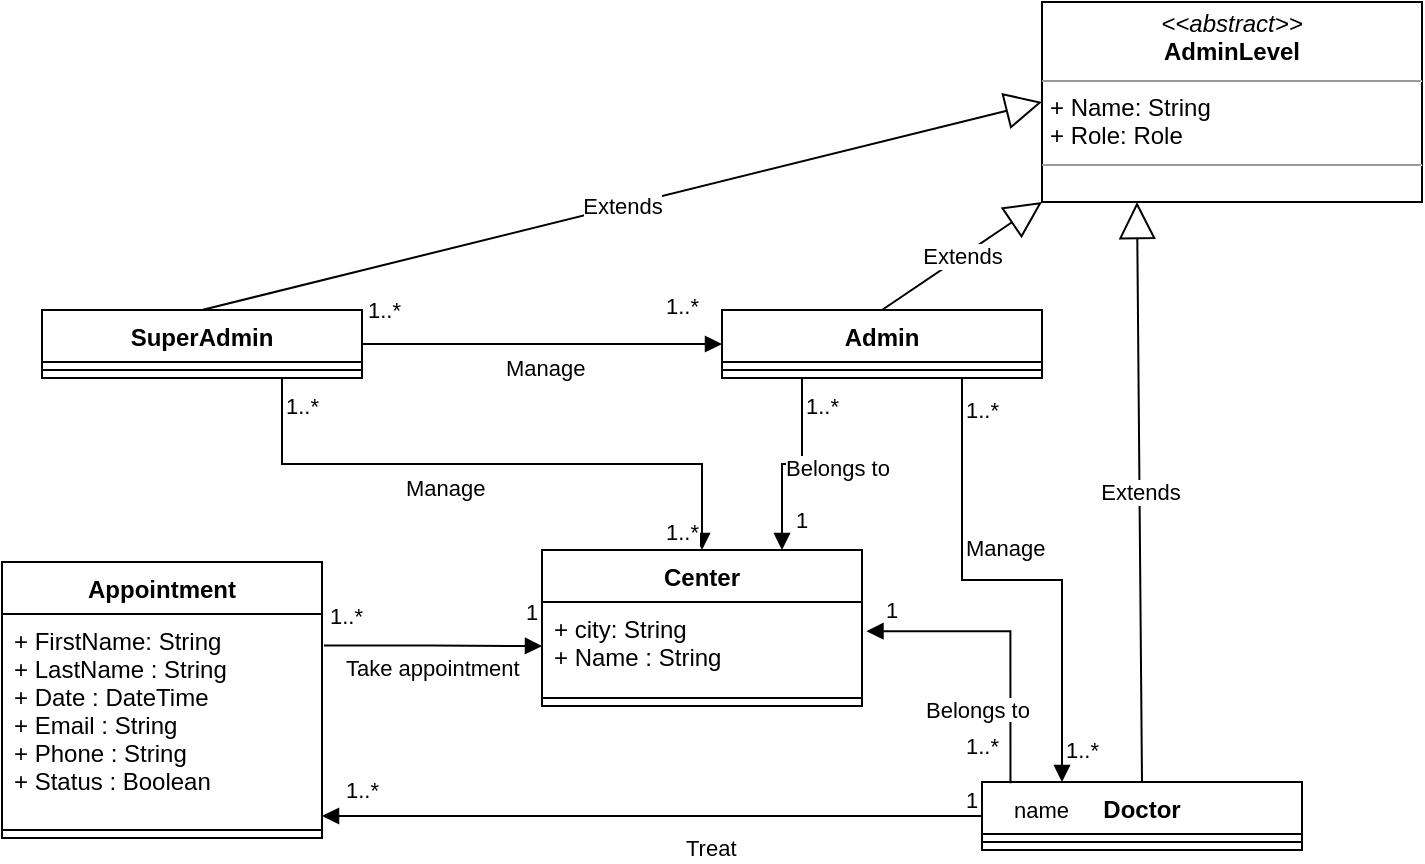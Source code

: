 <mxfile version="20.3.6" type="device"><diagram id="CLvRYoOcu3uix9N7zLMO" name="Page-1"><mxGraphModel dx="1037" dy="571" grid="1" gridSize="10" guides="1" tooltips="1" connect="1" arrows="1" fold="1" page="1" pageScale="1" pageWidth="827" pageHeight="1169" math="0" shadow="0"><root><mxCell id="0"/><mxCell id="1" parent="0"/><mxCell id="hn41yauAQe19vsGOonCI-1" value="&lt;p style=&quot;margin:0px;margin-top:4px;text-align:center;&quot;&gt;&lt;i&gt;&amp;lt;&amp;lt;abstract&amp;gt;&amp;gt;&lt;/i&gt;&lt;br&gt;&lt;b&gt;AdminLevel&lt;/b&gt;&lt;/p&gt;&lt;hr size=&quot;1&quot;&gt;&lt;p style=&quot;margin:0px;margin-left:4px;&quot;&gt;+ Name: String&lt;br&gt;+ Role: Role&lt;/p&gt;&lt;hr size=&quot;1&quot;&gt;&lt;p style=&quot;margin:0px;margin-left:4px;&quot;&gt;&lt;br&gt;&lt;/p&gt;" style="verticalAlign=top;align=left;overflow=fill;fontSize=12;fontFamily=Helvetica;html=1;" vertex="1" parent="1"><mxGeometry x="590" y="50" width="190" height="100" as="geometry"/></mxCell><mxCell id="hn41yauAQe19vsGOonCI-2" value="SuperAdmin" style="swimlane;fontStyle=1;align=center;verticalAlign=top;childLayout=stackLayout;horizontal=1;startSize=26;horizontalStack=0;resizeParent=1;resizeParentMax=0;resizeLast=0;collapsible=1;marginBottom=0;" vertex="1" parent="1"><mxGeometry x="90" y="204" width="160" height="34" as="geometry"/></mxCell><mxCell id="hn41yauAQe19vsGOonCI-4" value="" style="line;strokeWidth=1;fillColor=none;align=left;verticalAlign=middle;spacingTop=-1;spacingLeft=3;spacingRight=3;rotatable=0;labelPosition=right;points=[];portConstraint=eastwest;strokeColor=inherit;" vertex="1" parent="hn41yauAQe19vsGOonCI-2"><mxGeometry y="26" width="160" height="8" as="geometry"/></mxCell><mxCell id="hn41yauAQe19vsGOonCI-6" value="Admin" style="swimlane;fontStyle=1;align=center;verticalAlign=top;childLayout=stackLayout;horizontal=1;startSize=26;horizontalStack=0;resizeParent=1;resizeParentMax=0;resizeLast=0;collapsible=1;marginBottom=0;" vertex="1" parent="1"><mxGeometry x="430" y="204" width="160" height="34" as="geometry"/></mxCell><mxCell id="hn41yauAQe19vsGOonCI-8" value="" style="line;strokeWidth=1;fillColor=none;align=left;verticalAlign=middle;spacingTop=-1;spacingLeft=3;spacingRight=3;rotatable=0;labelPosition=right;points=[];portConstraint=eastwest;strokeColor=inherit;" vertex="1" parent="hn41yauAQe19vsGOonCI-6"><mxGeometry y="26" width="160" height="8" as="geometry"/></mxCell><mxCell id="hn41yauAQe19vsGOonCI-10" value="Doctor" style="swimlane;fontStyle=1;align=center;verticalAlign=top;childLayout=stackLayout;horizontal=1;startSize=26;horizontalStack=0;resizeParent=1;resizeParentMax=0;resizeLast=0;collapsible=1;marginBottom=0;" vertex="1" parent="1"><mxGeometry x="560" y="440" width="160" height="34" as="geometry"/></mxCell><mxCell id="hn41yauAQe19vsGOonCI-11" value="" style="line;strokeWidth=1;fillColor=none;align=left;verticalAlign=middle;spacingTop=-1;spacingLeft=3;spacingRight=3;rotatable=0;labelPosition=right;points=[];portConstraint=eastwest;strokeColor=inherit;" vertex="1" parent="hn41yauAQe19vsGOonCI-10"><mxGeometry y="26" width="160" height="8" as="geometry"/></mxCell><mxCell id="hn41yauAQe19vsGOonCI-12" value="Center" style="swimlane;fontStyle=1;align=center;verticalAlign=top;childLayout=stackLayout;horizontal=1;startSize=26;horizontalStack=0;resizeParent=1;resizeParentMax=0;resizeLast=0;collapsible=1;marginBottom=0;" vertex="1" parent="1"><mxGeometry x="340" y="324" width="160" height="78" as="geometry"/></mxCell><mxCell id="hn41yauAQe19vsGOonCI-13" value="+ city: String&#10;+ Name : String" style="text;strokeColor=none;fillColor=none;align=left;verticalAlign=top;spacingLeft=4;spacingRight=4;overflow=hidden;rotatable=0;points=[[0,0.5],[1,0.5]];portConstraint=eastwest;" vertex="1" parent="hn41yauAQe19vsGOonCI-12"><mxGeometry y="26" width="160" height="44" as="geometry"/></mxCell><mxCell id="hn41yauAQe19vsGOonCI-14" value="" style="line;strokeWidth=1;fillColor=none;align=left;verticalAlign=middle;spacingTop=-1;spacingLeft=3;spacingRight=3;rotatable=0;labelPosition=right;points=[];portConstraint=eastwest;strokeColor=inherit;" vertex="1" parent="hn41yauAQe19vsGOonCI-12"><mxGeometry y="70" width="160" height="8" as="geometry"/></mxCell><mxCell id="hn41yauAQe19vsGOonCI-16" value="Appointment" style="swimlane;fontStyle=1;align=center;verticalAlign=top;childLayout=stackLayout;horizontal=1;startSize=26;horizontalStack=0;resizeParent=1;resizeParentMax=0;resizeLast=0;collapsible=1;marginBottom=0;" vertex="1" parent="1"><mxGeometry x="70" y="330" width="160" height="138" as="geometry"/></mxCell><mxCell id="hn41yauAQe19vsGOonCI-17" value="+ FirstName: String&#10;+ LastName : String&#10;+ Date : DateTime&#10;+ Email : String&#10;+ Phone : String&#10;+ Status : Boolean&#10;" style="text;strokeColor=none;fillColor=none;align=left;verticalAlign=top;spacingLeft=4;spacingRight=4;overflow=hidden;rotatable=0;points=[[0,0.5],[1,0.5]];portConstraint=eastwest;" vertex="1" parent="hn41yauAQe19vsGOonCI-16"><mxGeometry y="26" width="160" height="104" as="geometry"/></mxCell><mxCell id="hn41yauAQe19vsGOonCI-18" value="" style="line;strokeWidth=1;fillColor=none;align=left;verticalAlign=middle;spacingTop=-1;spacingLeft=3;spacingRight=3;rotatable=0;labelPosition=right;points=[];portConstraint=eastwest;strokeColor=inherit;" vertex="1" parent="hn41yauAQe19vsGOonCI-16"><mxGeometry y="130" width="160" height="8" as="geometry"/></mxCell><mxCell id="hn41yauAQe19vsGOonCI-21" value="Extends" style="endArrow=block;endSize=16;endFill=0;html=1;rounded=0;exitX=0.5;exitY=0;exitDx=0;exitDy=0;entryX=0;entryY=0.5;entryDx=0;entryDy=0;" edge="1" parent="1" source="hn41yauAQe19vsGOonCI-2" target="hn41yauAQe19vsGOonCI-1"><mxGeometry width="160" relative="1" as="geometry"><mxPoint x="220" y="150" as="sourcePoint"/><mxPoint x="180" y="90" as="targetPoint"/></mxGeometry></mxCell><mxCell id="hn41yauAQe19vsGOonCI-22" value="Extends" style="endArrow=block;endSize=16;endFill=0;html=1;rounded=0;exitX=0.5;exitY=0;exitDx=0;exitDy=0;entryX=0;entryY=1;entryDx=0;entryDy=0;" edge="1" parent="1" source="hn41yauAQe19vsGOonCI-6" target="hn41yauAQe19vsGOonCI-1"><mxGeometry width="160" relative="1" as="geometry"><mxPoint x="330" y="300" as="sourcePoint"/><mxPoint x="490" y="300" as="targetPoint"/></mxGeometry></mxCell><mxCell id="hn41yauAQe19vsGOonCI-23" value="Extends" style="endArrow=block;endSize=16;endFill=0;html=1;rounded=0;exitX=0.5;exitY=0;exitDx=0;exitDy=0;entryX=0.25;entryY=1;entryDx=0;entryDy=0;" edge="1" parent="1" source="hn41yauAQe19vsGOonCI-10" target="hn41yauAQe19vsGOonCI-1"><mxGeometry width="160" relative="1" as="geometry"><mxPoint x="330" y="300" as="sourcePoint"/><mxPoint x="490" y="300" as="targetPoint"/></mxGeometry></mxCell><mxCell id="hn41yauAQe19vsGOonCI-24" value="Manage" style="endArrow=block;endFill=1;html=1;edgeStyle=orthogonalEdgeStyle;align=left;verticalAlign=top;rounded=0;exitX=1;exitY=0.25;exitDx=0;exitDy=0;entryX=0;entryY=0.5;entryDx=0;entryDy=0;" edge="1" parent="1" source="hn41yauAQe19vsGOonCI-2" target="hn41yauAQe19vsGOonCI-6"><mxGeometry x="-0.167" y="1" relative="1" as="geometry"><mxPoint x="330" y="300" as="sourcePoint"/><mxPoint x="490" y="300" as="targetPoint"/><Array as="points"><mxPoint x="250" y="221"/></Array><mxPoint as="offset"/></mxGeometry></mxCell><mxCell id="hn41yauAQe19vsGOonCI-25" value="1..*" style="edgeLabel;resizable=0;html=1;align=left;verticalAlign=bottom;" connectable="0" vertex="1" parent="hn41yauAQe19vsGOonCI-24"><mxGeometry x="-1" relative="1" as="geometry"><mxPoint x="1" as="offset"/></mxGeometry></mxCell><mxCell id="hn41yauAQe19vsGOonCI-28" value="1..*" style="edgeLabel;resizable=0;html=1;align=left;verticalAlign=bottom;" connectable="0" vertex="1" parent="1"><mxGeometry x="400" y="210" as="geometry"/></mxCell><mxCell id="hn41yauAQe19vsGOonCI-29" value="Manage" style="endArrow=block;endFill=1;html=1;edgeStyle=orthogonalEdgeStyle;align=left;verticalAlign=top;rounded=0;exitX=0.75;exitY=1;exitDx=0;exitDy=0;entryX=0.5;entryY=0;entryDx=0;entryDy=0;" edge="1" parent="1" source="hn41yauAQe19vsGOonCI-2" target="hn41yauAQe19vsGOonCI-12"><mxGeometry x="-0.304" y="1" relative="1" as="geometry"><mxPoint x="330" y="300" as="sourcePoint"/><mxPoint x="490" y="300" as="targetPoint"/><mxPoint as="offset"/></mxGeometry></mxCell><mxCell id="hn41yauAQe19vsGOonCI-31" value="1..*" style="edgeLabel;resizable=0;html=1;align=left;verticalAlign=bottom;" connectable="0" vertex="1" parent="1"><mxGeometry x="210" y="260" as="geometry"/></mxCell><mxCell id="hn41yauAQe19vsGOonCI-32" value="1..*" style="edgeLabel;resizable=0;html=1;align=left;verticalAlign=bottom;" connectable="0" vertex="1" parent="1"><mxGeometry x="240" y="238" as="geometry"><mxPoint x="160" y="85" as="offset"/></mxGeometry></mxCell><mxCell id="hn41yauAQe19vsGOonCI-33" value="Manage" style="endArrow=block;endFill=1;html=1;edgeStyle=orthogonalEdgeStyle;align=left;verticalAlign=top;rounded=0;exitX=0.75;exitY=1;exitDx=0;exitDy=0;entryX=0.25;entryY=0;entryDx=0;entryDy=0;" edge="1" parent="1" source="hn41yauAQe19vsGOonCI-6" target="hn41yauAQe19vsGOonCI-10"><mxGeometry x="-0.429" relative="1" as="geometry"><mxPoint x="330" y="300" as="sourcePoint"/><mxPoint x="490" y="300" as="targetPoint"/><mxPoint as="offset"/></mxGeometry></mxCell><mxCell id="hn41yauAQe19vsGOonCI-35" value="&lt;span style=&quot;color: rgb(0, 0, 0); font-family: Helvetica; font-size: 11px; font-style: normal; font-variant-ligatures: normal; font-variant-caps: normal; font-weight: 400; letter-spacing: normal; orphans: 2; text-align: left; text-indent: 0px; text-transform: none; widows: 2; word-spacing: 0px; -webkit-text-stroke-width: 0px; background-color: rgb(255, 255, 255); text-decoration-thickness: initial; text-decoration-style: initial; text-decoration-color: initial; float: none; display: inline !important;&quot;&gt;1..*&lt;/span&gt;" style="text;whiteSpace=wrap;html=1;" vertex="1" parent="1"><mxGeometry x="550" y="240" width="20" height="20" as="geometry"/></mxCell><mxCell id="hn41yauAQe19vsGOonCI-36" value="&lt;span style=&quot;color: rgb(0, 0, 0); font-family: Helvetica; font-size: 11px; font-style: normal; font-variant-ligatures: normal; font-variant-caps: normal; font-weight: 400; letter-spacing: normal; orphans: 2; text-align: left; text-indent: 0px; text-transform: none; widows: 2; word-spacing: 0px; -webkit-text-stroke-width: 0px; background-color: rgb(255, 255, 255); text-decoration-thickness: initial; text-decoration-style: initial; text-decoration-color: initial; float: none; display: inline !important;&quot;&gt;1..*&lt;/span&gt;" style="text;whiteSpace=wrap;html=1;" vertex="1" parent="1"><mxGeometry x="600" y="410" width="20" height="20" as="geometry"/></mxCell><mxCell id="hn41yauAQe19vsGOonCI-37" value="Treat" style="endArrow=block;endFill=1;html=1;edgeStyle=orthogonalEdgeStyle;align=left;verticalAlign=top;rounded=0;exitX=0;exitY=0.5;exitDx=0;exitDy=0;" edge="1" parent="1" source="hn41yauAQe19vsGOonCI-10"><mxGeometry x="-0.091" y="3" relative="1" as="geometry"><mxPoint x="330" y="300" as="sourcePoint"/><mxPoint x="230" y="457" as="targetPoint"/><mxPoint as="offset"/></mxGeometry></mxCell><mxCell id="hn41yauAQe19vsGOonCI-38" value="1" style="edgeLabel;resizable=0;html=1;align=left;verticalAlign=bottom;" connectable="0" vertex="1" parent="hn41yauAQe19vsGOonCI-37"><mxGeometry x="-1" relative="1" as="geometry"><mxPoint x="-10" as="offset"/></mxGeometry></mxCell><mxCell id="hn41yauAQe19vsGOonCI-39" value="&lt;span style=&quot;color: rgb(0, 0, 0); font-family: Helvetica; font-size: 11px; font-style: normal; font-variant-ligatures: normal; font-variant-caps: normal; font-weight: 400; letter-spacing: normal; orphans: 2; text-align: left; text-indent: 0px; text-transform: none; widows: 2; word-spacing: 0px; -webkit-text-stroke-width: 0px; background-color: rgb(255, 255, 255); text-decoration-thickness: initial; text-decoration-style: initial; text-decoration-color: initial; float: none; display: inline !important;&quot;&gt;1..*&lt;/span&gt;" style="text;whiteSpace=wrap;html=1;" vertex="1" parent="1"><mxGeometry x="240" y="430" width="20" height="20" as="geometry"/></mxCell><mxCell id="hn41yauAQe19vsGOonCI-40" value="Take appointment" style="endArrow=block;endFill=1;html=1;edgeStyle=orthogonalEdgeStyle;align=left;verticalAlign=top;rounded=0;exitX=1.006;exitY=0.152;exitDx=0;exitDy=0;exitPerimeter=0;entryX=0;entryY=0.5;entryDx=0;entryDy=0;" edge="1" parent="1" source="hn41yauAQe19vsGOonCI-17" target="hn41yauAQe19vsGOonCI-13"><mxGeometry x="-0.835" y="2" relative="1" as="geometry"><mxPoint x="330" y="300" as="sourcePoint"/><mxPoint x="490" y="300" as="targetPoint"/><mxPoint as="offset"/></mxGeometry></mxCell><mxCell id="hn41yauAQe19vsGOonCI-42" value="1..*" style="edgeLabel;resizable=0;html=1;align=left;verticalAlign=bottom;" connectable="0" vertex="1" parent="1"><mxGeometry x="220" y="270" as="geometry"><mxPoint x="12" y="95" as="offset"/></mxGeometry></mxCell><mxCell id="hn41yauAQe19vsGOonCI-43" value="1" style="edgeLabel;resizable=0;html=1;align=left;verticalAlign=bottom;" connectable="0" vertex="1" parent="1"><mxGeometry x="330" y="363" as="geometry"/></mxCell><mxCell id="hn41yauAQe19vsGOonCI-44" value="Belongs to" style="endArrow=block;endFill=1;html=1;edgeStyle=orthogonalEdgeStyle;align=left;verticalAlign=top;rounded=0;exitX=0.25;exitY=1;exitDx=0;exitDy=0;entryX=0.75;entryY=0;entryDx=0;entryDy=0;" edge="1" parent="1" source="hn41yauAQe19vsGOonCI-6" target="hn41yauAQe19vsGOonCI-12"><mxGeometry x="-0.333" y="-10" relative="1" as="geometry"><mxPoint x="330" y="300" as="sourcePoint"/><mxPoint x="490" y="300" as="targetPoint"/><mxPoint as="offset"/></mxGeometry></mxCell><mxCell id="hn41yauAQe19vsGOonCI-46" value="1" style="edgeLabel;resizable=0;html=1;align=left;verticalAlign=bottom;" connectable="0" vertex="1" parent="1"><mxGeometry x="560" y="457" as="geometry"><mxPoint x="-95" y="-140" as="offset"/></mxGeometry></mxCell><mxCell id="hn41yauAQe19vsGOonCI-48" value="1..*" style="edgeLabel;resizable=0;html=1;align=left;verticalAlign=bottom;" connectable="0" vertex="1" parent="1"><mxGeometry x="470" y="260" as="geometry"/></mxCell><mxCell id="hn41yauAQe19vsGOonCI-49" value="name" style="endArrow=block;endFill=1;html=1;edgeStyle=orthogonalEdgeStyle;align=left;verticalAlign=top;rounded=0;exitX=0.089;exitY=0.018;exitDx=0;exitDy=0;exitPerimeter=0;entryX=1.014;entryY=0.332;entryDx=0;entryDy=0;entryPerimeter=0;" edge="1" parent="1" source="hn41yauAQe19vsGOonCI-10" target="hn41yauAQe19vsGOonCI-13"><mxGeometry x="-1" relative="1" as="geometry"><mxPoint x="330" y="300" as="sourcePoint"/><mxPoint x="490" y="300" as="targetPoint"/></mxGeometry></mxCell><mxCell id="hn41yauAQe19vsGOonCI-50" value="1" style="edgeLabel;resizable=0;html=1;align=left;verticalAlign=bottom;" connectable="0" vertex="1" parent="hn41yauAQe19vsGOonCI-49"><mxGeometry x="-1" relative="1" as="geometry"><mxPoint x="-64" y="-78" as="offset"/></mxGeometry></mxCell><mxCell id="hn41yauAQe19vsGOonCI-51" value="&lt;span style=&quot;color: rgb(0, 0, 0); font-family: Helvetica; font-size: 11px; font-style: normal; font-variant-ligatures: normal; font-variant-caps: normal; font-weight: 400; letter-spacing: normal; orphans: 2; text-align: left; text-indent: 0px; text-transform: none; widows: 2; word-spacing: 0px; -webkit-text-stroke-width: 0px; background-color: rgb(255, 255, 255); text-decoration-thickness: initial; text-decoration-style: initial; text-decoration-color: initial; float: none; display: inline !important;&quot;&gt;Belongs to&lt;/span&gt;" style="text;whiteSpace=wrap;html=1;" vertex="1" parent="1"><mxGeometry x="530" y="390" width="90" height="40" as="geometry"/></mxCell><mxCell id="hn41yauAQe19vsGOonCI-52" value="1..*" style="edgeLabel;resizable=0;html=1;align=left;verticalAlign=bottom;" connectable="0" vertex="1" parent="1"><mxGeometry x="550" y="430" as="geometry"/></mxCell></root></mxGraphModel></diagram></mxfile>